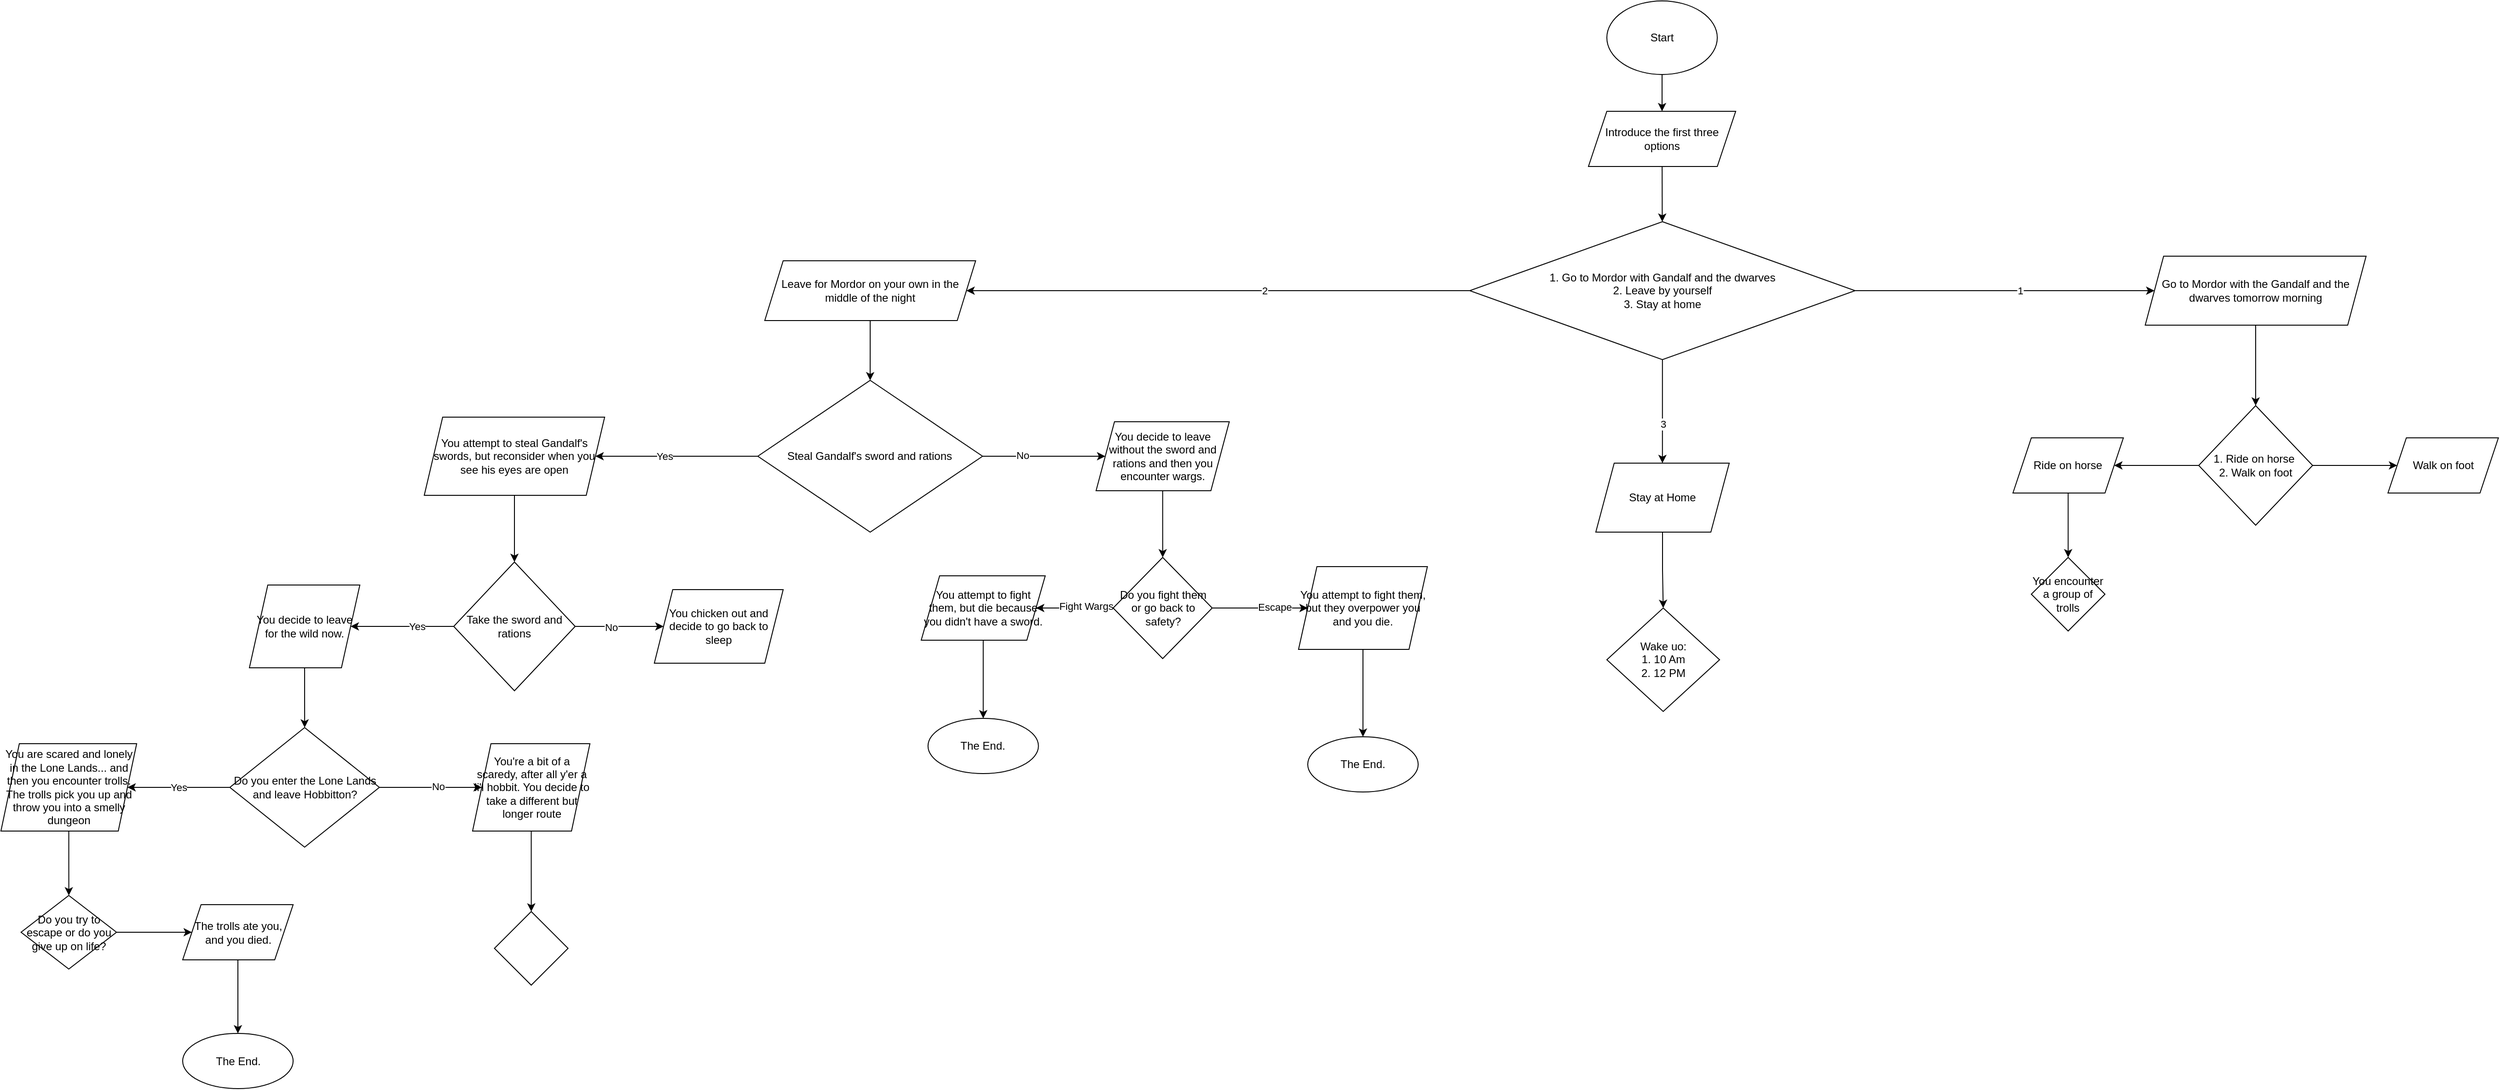 <mxfile version="20.4.1" type="github">
  <diagram id="ykSedt-QM4OsxcuQvwfg" name="Page-1">
    <mxGraphModel dx="3122" dy="762" grid="1" gridSize="10" guides="1" tooltips="1" connect="1" arrows="1" fold="1" page="1" pageScale="1" pageWidth="850" pageHeight="1100" math="0" shadow="0">
      <root>
        <mxCell id="0" />
        <mxCell id="1" parent="0" />
        <mxCell id="VNunNrLz-rnGxFZPBOeD-2" value="Start" style="ellipse;whiteSpace=wrap;html=1;" parent="1" vertex="1">
          <mxGeometry x="365" y="30" width="120" height="80" as="geometry" />
        </mxCell>
        <mxCell id="VNunNrLz-rnGxFZPBOeD-4" value="Introduce the first three options" style="shape=parallelogram;perimeter=parallelogramPerimeter;whiteSpace=wrap;html=1;fixedSize=1;" parent="1" vertex="1">
          <mxGeometry x="345" y="150" width="160" height="60" as="geometry" />
        </mxCell>
        <mxCell id="VNunNrLz-rnGxFZPBOeD-12" value="" style="endArrow=classic;html=1;rounded=0;" parent="1" source="VNunNrLz-rnGxFZPBOeD-4" target="VNunNrLz-rnGxFZPBOeD-13" edge="1">
          <mxGeometry width="50" height="50" relative="1" as="geometry">
            <mxPoint x="400" y="410" as="sourcePoint" />
            <mxPoint x="430" y="290" as="targetPoint" />
          </mxGeometry>
        </mxCell>
        <mxCell id="VNunNrLz-rnGxFZPBOeD-17" value="" style="edgeStyle=orthogonalEdgeStyle;rounded=0;orthogonalLoop=1;jettySize=auto;html=1;" parent="1" source="VNunNrLz-rnGxFZPBOeD-13" target="VNunNrLz-rnGxFZPBOeD-16" edge="1">
          <mxGeometry relative="1" as="geometry" />
        </mxCell>
        <mxCell id="VNunNrLz-rnGxFZPBOeD-25" value="1" style="edgeLabel;html=1;align=center;verticalAlign=middle;resizable=0;points=[];" parent="VNunNrLz-rnGxFZPBOeD-17" vertex="1" connectable="0">
          <mxGeometry x="0.099" relative="1" as="geometry">
            <mxPoint as="offset" />
          </mxGeometry>
        </mxCell>
        <mxCell id="VNunNrLz-rnGxFZPBOeD-21" value="" style="edgeStyle=orthogonalEdgeStyle;rounded=0;orthogonalLoop=1;jettySize=auto;html=1;" parent="1" source="VNunNrLz-rnGxFZPBOeD-13" target="VNunNrLz-rnGxFZPBOeD-20" edge="1">
          <mxGeometry relative="1" as="geometry" />
        </mxCell>
        <mxCell id="VNunNrLz-rnGxFZPBOeD-24" value="2" style="edgeLabel;html=1;align=center;verticalAlign=middle;resizable=0;points=[];" parent="VNunNrLz-rnGxFZPBOeD-21" vertex="1" connectable="0">
          <mxGeometry x="-0.182" relative="1" as="geometry">
            <mxPoint as="offset" />
          </mxGeometry>
        </mxCell>
        <mxCell id="VNunNrLz-rnGxFZPBOeD-27" value="" style="edgeStyle=orthogonalEdgeStyle;rounded=0;orthogonalLoop=1;jettySize=auto;html=1;" parent="1" source="VNunNrLz-rnGxFZPBOeD-13" target="VNunNrLz-rnGxFZPBOeD-26" edge="1">
          <mxGeometry relative="1" as="geometry">
            <Array as="points">
              <mxPoint x="425" y="480" />
              <mxPoint x="425" y="480" />
            </Array>
          </mxGeometry>
        </mxCell>
        <mxCell id="VNunNrLz-rnGxFZPBOeD-28" value="3" style="edgeLabel;html=1;align=center;verticalAlign=middle;resizable=0;points=[];" parent="VNunNrLz-rnGxFZPBOeD-27" vertex="1" connectable="0">
          <mxGeometry x="0.237" relative="1" as="geometry">
            <mxPoint as="offset" />
          </mxGeometry>
        </mxCell>
        <mxCell id="VNunNrLz-rnGxFZPBOeD-13" value="1. Go to Mordor with Gandalf and the dwarves&lt;br&gt;2. Leave by yourself&lt;br&gt;3. Stay at home" style="rhombus;whiteSpace=wrap;html=1;align=center;" parent="1" vertex="1">
          <mxGeometry x="216" y="270" width="418.75" height="150" as="geometry" />
        </mxCell>
        <mxCell id="VNunNrLz-rnGxFZPBOeD-14" value="" style="endArrow=classic;html=1;rounded=0;exitX=0.5;exitY=1;exitDx=0;exitDy=0;entryX=0.5;entryY=0;entryDx=0;entryDy=0;" parent="1" source="VNunNrLz-rnGxFZPBOeD-2" target="VNunNrLz-rnGxFZPBOeD-4" edge="1">
          <mxGeometry width="50" height="50" relative="1" as="geometry">
            <mxPoint x="400" y="400" as="sourcePoint" />
            <mxPoint x="450" y="350" as="targetPoint" />
          </mxGeometry>
        </mxCell>
        <mxCell id="VNunNrLz-rnGxFZPBOeD-19" value="" style="edgeStyle=orthogonalEdgeStyle;rounded=0;orthogonalLoop=1;jettySize=auto;html=1;" parent="1" source="VNunNrLz-rnGxFZPBOeD-16" target="VNunNrLz-rnGxFZPBOeD-18" edge="1">
          <mxGeometry relative="1" as="geometry" />
        </mxCell>
        <mxCell id="VNunNrLz-rnGxFZPBOeD-16" value="Go to Mordor with the Gandalf and the dwarves tomorrow morning" style="shape=parallelogram;perimeter=parallelogramPerimeter;whiteSpace=wrap;html=1;fixedSize=1;" parent="1" vertex="1">
          <mxGeometry x="950" y="307.5" width="240" height="75" as="geometry" />
        </mxCell>
        <mxCell id="VNunNrLz-rnGxFZPBOeD-36" value="" style="edgeStyle=orthogonalEdgeStyle;rounded=0;orthogonalLoop=1;jettySize=auto;html=1;" parent="1" source="VNunNrLz-rnGxFZPBOeD-18" target="VNunNrLz-rnGxFZPBOeD-35" edge="1">
          <mxGeometry relative="1" as="geometry" />
        </mxCell>
        <mxCell id="VNunNrLz-rnGxFZPBOeD-38" value="" style="edgeStyle=orthogonalEdgeStyle;rounded=0;orthogonalLoop=1;jettySize=auto;html=1;" parent="1" source="VNunNrLz-rnGxFZPBOeD-18" target="VNunNrLz-rnGxFZPBOeD-37" edge="1">
          <mxGeometry relative="1" as="geometry" />
        </mxCell>
        <mxCell id="VNunNrLz-rnGxFZPBOeD-18" value="1. Ride on horse&amp;nbsp;&lt;br&gt;2. Walk on foot" style="rhombus;whiteSpace=wrap;html=1;" parent="1" vertex="1">
          <mxGeometry x="1008.13" y="470" width="123.75" height="130" as="geometry" />
        </mxCell>
        <mxCell id="VNunNrLz-rnGxFZPBOeD-23" value="" style="edgeStyle=orthogonalEdgeStyle;rounded=0;orthogonalLoop=1;jettySize=auto;html=1;" parent="1" source="VNunNrLz-rnGxFZPBOeD-20" target="VNunNrLz-rnGxFZPBOeD-22" edge="1">
          <mxGeometry relative="1" as="geometry" />
        </mxCell>
        <mxCell id="VNunNrLz-rnGxFZPBOeD-20" value="Leave for Mordor on your own in the middle of the night" style="shape=parallelogram;perimeter=parallelogramPerimeter;whiteSpace=wrap;html=1;fixedSize=1;" parent="1" vertex="1">
          <mxGeometry x="-550" y="312.5" width="229.12" height="65" as="geometry" />
        </mxCell>
        <mxCell id="VNunNrLz-rnGxFZPBOeD-30" value="" style="edgeStyle=orthogonalEdgeStyle;rounded=0;orthogonalLoop=1;jettySize=auto;html=1;" parent="1" source="VNunNrLz-rnGxFZPBOeD-22" target="VNunNrLz-rnGxFZPBOeD-29" edge="1">
          <mxGeometry relative="1" as="geometry" />
        </mxCell>
        <mxCell id="VNunNrLz-rnGxFZPBOeD-44" value="No" style="edgeLabel;html=1;align=center;verticalAlign=middle;resizable=0;points=[];" parent="VNunNrLz-rnGxFZPBOeD-30" vertex="1" connectable="0">
          <mxGeometry x="-0.349" y="1" relative="1" as="geometry">
            <mxPoint as="offset" />
          </mxGeometry>
        </mxCell>
        <mxCell id="VNunNrLz-rnGxFZPBOeD-32" value="" style="edgeStyle=orthogonalEdgeStyle;rounded=0;orthogonalLoop=1;jettySize=auto;html=1;" parent="1" source="VNunNrLz-rnGxFZPBOeD-22" target="VNunNrLz-rnGxFZPBOeD-31" edge="1">
          <mxGeometry relative="1" as="geometry" />
        </mxCell>
        <mxCell id="VNunNrLz-rnGxFZPBOeD-43" value="Yes" style="edgeLabel;html=1;align=center;verticalAlign=middle;resizable=0;points=[];" parent="VNunNrLz-rnGxFZPBOeD-32" vertex="1" connectable="0">
          <mxGeometry x="0.158" relative="1" as="geometry">
            <mxPoint as="offset" />
          </mxGeometry>
        </mxCell>
        <mxCell id="VNunNrLz-rnGxFZPBOeD-22" value="Steal Gandalf&#39;s sword and rations" style="rhombus;whiteSpace=wrap;html=1;" parent="1" vertex="1">
          <mxGeometry x="-557.56" y="442.5" width="244.24" height="165" as="geometry" />
        </mxCell>
        <mxCell id="VNunNrLz-rnGxFZPBOeD-42" value="" style="edgeStyle=orthogonalEdgeStyle;rounded=0;orthogonalLoop=1;jettySize=auto;html=1;" parent="1" source="VNunNrLz-rnGxFZPBOeD-26" target="VNunNrLz-rnGxFZPBOeD-41" edge="1">
          <mxGeometry relative="1" as="geometry" />
        </mxCell>
        <mxCell id="VNunNrLz-rnGxFZPBOeD-26" value="Stay at Home" style="shape=parallelogram;perimeter=parallelogramPerimeter;whiteSpace=wrap;html=1;fixedSize=1;" parent="1" vertex="1">
          <mxGeometry x="353" y="532.5" width="145" height="75" as="geometry" />
        </mxCell>
        <mxCell id="E2X-YpxnPieoCKrqT_GS-15" value="" style="edgeStyle=orthogonalEdgeStyle;rounded=0;orthogonalLoop=1;jettySize=auto;html=1;" parent="1" source="VNunNrLz-rnGxFZPBOeD-29" target="E2X-YpxnPieoCKrqT_GS-14" edge="1">
          <mxGeometry relative="1" as="geometry" />
        </mxCell>
        <mxCell id="VNunNrLz-rnGxFZPBOeD-29" value="You decide to leave without the sword and rations and then you encounter wargs." style="shape=parallelogram;perimeter=parallelogramPerimeter;whiteSpace=wrap;html=1;fixedSize=1;" parent="1" vertex="1">
          <mxGeometry x="-190" y="487.5" width="144.74" height="75" as="geometry" />
        </mxCell>
        <mxCell id="VNunNrLz-rnGxFZPBOeD-34" value="" style="edgeStyle=orthogonalEdgeStyle;rounded=0;orthogonalLoop=1;jettySize=auto;html=1;" parent="1" source="VNunNrLz-rnGxFZPBOeD-31" target="VNunNrLz-rnGxFZPBOeD-33" edge="1">
          <mxGeometry relative="1" as="geometry" />
        </mxCell>
        <mxCell id="VNunNrLz-rnGxFZPBOeD-31" value="You attempt to steal Gandalf&#39;s swords, but reconsider when you see his eyes are open" style="shape=parallelogram;perimeter=parallelogramPerimeter;whiteSpace=wrap;html=1;fixedSize=1;" parent="1" vertex="1">
          <mxGeometry x="-920" y="482.5" width="196" height="85" as="geometry" />
        </mxCell>
        <mxCell id="VNunNrLz-rnGxFZPBOeD-48" value="" style="edgeStyle=orthogonalEdgeStyle;rounded=0;orthogonalLoop=1;jettySize=auto;html=1;" parent="1" source="VNunNrLz-rnGxFZPBOeD-33" target="VNunNrLz-rnGxFZPBOeD-47" edge="1">
          <mxGeometry relative="1" as="geometry" />
        </mxCell>
        <mxCell id="VNunNrLz-rnGxFZPBOeD-52" value="No" style="edgeLabel;html=1;align=center;verticalAlign=middle;resizable=0;points=[];" parent="VNunNrLz-rnGxFZPBOeD-48" vertex="1" connectable="0">
          <mxGeometry x="-0.202" y="-1" relative="1" as="geometry">
            <mxPoint as="offset" />
          </mxGeometry>
        </mxCell>
        <mxCell id="VNunNrLz-rnGxFZPBOeD-50" value="" style="edgeStyle=orthogonalEdgeStyle;rounded=0;orthogonalLoop=1;jettySize=auto;html=1;" parent="1" source="VNunNrLz-rnGxFZPBOeD-33" target="VNunNrLz-rnGxFZPBOeD-49" edge="1">
          <mxGeometry relative="1" as="geometry" />
        </mxCell>
        <mxCell id="VNunNrLz-rnGxFZPBOeD-51" value="Yes" style="edgeLabel;html=1;align=center;verticalAlign=middle;resizable=0;points=[];" parent="VNunNrLz-rnGxFZPBOeD-50" vertex="1" connectable="0">
          <mxGeometry x="-0.277" relative="1" as="geometry">
            <mxPoint as="offset" />
          </mxGeometry>
        </mxCell>
        <mxCell id="VNunNrLz-rnGxFZPBOeD-33" value="Take the sword and rations" style="rhombus;whiteSpace=wrap;html=1;" parent="1" vertex="1">
          <mxGeometry x="-888" y="640" width="132" height="140" as="geometry" />
        </mxCell>
        <mxCell id="VNunNrLz-rnGxFZPBOeD-40" value="" style="edgeStyle=orthogonalEdgeStyle;rounded=0;orthogonalLoop=1;jettySize=auto;html=1;" parent="1" source="VNunNrLz-rnGxFZPBOeD-35" target="VNunNrLz-rnGxFZPBOeD-39" edge="1">
          <mxGeometry relative="1" as="geometry" />
        </mxCell>
        <mxCell id="VNunNrLz-rnGxFZPBOeD-35" value="Ride on horse" style="shape=parallelogram;perimeter=parallelogramPerimeter;whiteSpace=wrap;html=1;fixedSize=1;" parent="1" vertex="1">
          <mxGeometry x="806.255" y="505" width="120" height="60" as="geometry" />
        </mxCell>
        <mxCell id="VNunNrLz-rnGxFZPBOeD-37" value="Walk on foot" style="shape=parallelogram;perimeter=parallelogramPerimeter;whiteSpace=wrap;html=1;fixedSize=1;" parent="1" vertex="1">
          <mxGeometry x="1213.755" y="505" width="120" height="60" as="geometry" />
        </mxCell>
        <mxCell id="VNunNrLz-rnGxFZPBOeD-39" value="You encounter a group of trolls" style="rhombus;whiteSpace=wrap;html=1;" parent="1" vertex="1">
          <mxGeometry x="826.255" y="635" width="80" height="80" as="geometry" />
        </mxCell>
        <mxCell id="VNunNrLz-rnGxFZPBOeD-41" value="Wake uo:&lt;br&gt;1. 10 Am&lt;br&gt;2. 12 PM" style="rhombus;whiteSpace=wrap;html=1;" parent="1" vertex="1">
          <mxGeometry x="365" y="690" width="122.5" height="112.5" as="geometry" />
        </mxCell>
        <mxCell id="VNunNrLz-rnGxFZPBOeD-47" value="You chicken out and decide to go back to sleep" style="shape=parallelogram;perimeter=parallelogramPerimeter;whiteSpace=wrap;html=1;fixedSize=1;" parent="1" vertex="1">
          <mxGeometry x="-670" y="670" width="140" height="80" as="geometry" />
        </mxCell>
        <mxCell id="VNunNrLz-rnGxFZPBOeD-54" value="" style="edgeStyle=orthogonalEdgeStyle;rounded=0;orthogonalLoop=1;jettySize=auto;html=1;" parent="1" source="VNunNrLz-rnGxFZPBOeD-49" target="VNunNrLz-rnGxFZPBOeD-53" edge="1">
          <mxGeometry relative="1" as="geometry" />
        </mxCell>
        <mxCell id="VNunNrLz-rnGxFZPBOeD-49" value="You decide to leave for the wild now." style="shape=parallelogram;perimeter=parallelogramPerimeter;whiteSpace=wrap;html=1;fixedSize=1;" parent="1" vertex="1">
          <mxGeometry x="-1110" y="665" width="120" height="90" as="geometry" />
        </mxCell>
        <mxCell id="E2X-YpxnPieoCKrqT_GS-2" value="Yes" style="edgeStyle=orthogonalEdgeStyle;rounded=0;orthogonalLoop=1;jettySize=auto;html=1;" parent="1" source="VNunNrLz-rnGxFZPBOeD-53" target="E2X-YpxnPieoCKrqT_GS-1" edge="1">
          <mxGeometry relative="1" as="geometry" />
        </mxCell>
        <mxCell id="E2X-YpxnPieoCKrqT_GS-6" value="" style="edgeStyle=orthogonalEdgeStyle;rounded=0;orthogonalLoop=1;jettySize=auto;html=1;" parent="1" source="VNunNrLz-rnGxFZPBOeD-53" target="E2X-YpxnPieoCKrqT_GS-5" edge="1">
          <mxGeometry relative="1" as="geometry" />
        </mxCell>
        <mxCell id="E2X-YpxnPieoCKrqT_GS-7" value="No" style="edgeLabel;html=1;align=center;verticalAlign=middle;resizable=0;points=[];" parent="E2X-YpxnPieoCKrqT_GS-6" vertex="1" connectable="0">
          <mxGeometry x="0.144" y="1" relative="1" as="geometry">
            <mxPoint as="offset" />
          </mxGeometry>
        </mxCell>
        <mxCell id="VNunNrLz-rnGxFZPBOeD-53" value="Do you enter the Lone Lands and leave Hobbitton?" style="rhombus;whiteSpace=wrap;html=1;" parent="1" vertex="1">
          <mxGeometry x="-1131.25" y="820" width="162.5" height="130" as="geometry" />
        </mxCell>
        <mxCell id="E2X-YpxnPieoCKrqT_GS-9" value="" style="edgeStyle=orthogonalEdgeStyle;rounded=0;orthogonalLoop=1;jettySize=auto;html=1;" parent="1" source="E2X-YpxnPieoCKrqT_GS-1" target="E2X-YpxnPieoCKrqT_GS-8" edge="1">
          <mxGeometry relative="1" as="geometry" />
        </mxCell>
        <mxCell id="E2X-YpxnPieoCKrqT_GS-1" value="You are scared and lonely in the Lone Lands... and then you encounter trolls. The trolls pick you up and throw you into a smelly dungeon" style="shape=parallelogram;perimeter=parallelogramPerimeter;whiteSpace=wrap;html=1;fixedSize=1;" parent="1" vertex="1">
          <mxGeometry x="-1380" y="837.5" width="147.5" height="95" as="geometry" />
        </mxCell>
        <mxCell id="Mml3yy2sV2fEN9hdOUN2-2" value="" style="edgeStyle=orthogonalEdgeStyle;rounded=0;orthogonalLoop=1;jettySize=auto;html=1;" edge="1" parent="1" source="E2X-YpxnPieoCKrqT_GS-5" target="Mml3yy2sV2fEN9hdOUN2-1">
          <mxGeometry relative="1" as="geometry" />
        </mxCell>
        <mxCell id="E2X-YpxnPieoCKrqT_GS-5" value="You&#39;re a bit of a scaredy, after all y&#39;er a li&#39;l hobbit. You decide to take a different but longer route" style="shape=parallelogram;perimeter=parallelogramPerimeter;whiteSpace=wrap;html=1;fixedSize=1;" parent="1" vertex="1">
          <mxGeometry x="-867.5" y="837.5" width="127.5" height="95" as="geometry" />
        </mxCell>
        <mxCell id="E2X-YpxnPieoCKrqT_GS-11" value="" style="edgeStyle=orthogonalEdgeStyle;rounded=0;orthogonalLoop=1;jettySize=auto;html=1;" parent="1" source="E2X-YpxnPieoCKrqT_GS-8" target="E2X-YpxnPieoCKrqT_GS-10" edge="1">
          <mxGeometry relative="1" as="geometry" />
        </mxCell>
        <mxCell id="E2X-YpxnPieoCKrqT_GS-8" value="Do you try to escape or do you give up on life?" style="rhombus;whiteSpace=wrap;html=1;" parent="1" vertex="1">
          <mxGeometry x="-1358.12" y="1002.5" width="103.75" height="80" as="geometry" />
        </mxCell>
        <mxCell id="E2X-YpxnPieoCKrqT_GS-13" value="" style="edgeStyle=orthogonalEdgeStyle;rounded=0;orthogonalLoop=1;jettySize=auto;html=1;" parent="1" source="E2X-YpxnPieoCKrqT_GS-10" target="E2X-YpxnPieoCKrqT_GS-12" edge="1">
          <mxGeometry relative="1" as="geometry" />
        </mxCell>
        <mxCell id="E2X-YpxnPieoCKrqT_GS-10" value="The trolls ate you, and you died." style="shape=parallelogram;perimeter=parallelogramPerimeter;whiteSpace=wrap;html=1;fixedSize=1;" parent="1" vertex="1">
          <mxGeometry x="-1182.495" y="1012.5" width="120" height="60" as="geometry" />
        </mxCell>
        <mxCell id="E2X-YpxnPieoCKrqT_GS-12" value="The End." style="ellipse;whiteSpace=wrap;html=1;" parent="1" vertex="1">
          <mxGeometry x="-1182.495" y="1152.5" width="120" height="60" as="geometry" />
        </mxCell>
        <mxCell id="E2X-YpxnPieoCKrqT_GS-17" value="" style="edgeStyle=orthogonalEdgeStyle;rounded=0;orthogonalLoop=1;jettySize=auto;html=1;" parent="1" source="E2X-YpxnPieoCKrqT_GS-14" target="E2X-YpxnPieoCKrqT_GS-16" edge="1">
          <mxGeometry relative="1" as="geometry" />
        </mxCell>
        <mxCell id="E2X-YpxnPieoCKrqT_GS-22" value="Fight Wargs" style="edgeLabel;html=1;align=center;verticalAlign=middle;resizable=0;points=[];" parent="E2X-YpxnPieoCKrqT_GS-17" vertex="1" connectable="0">
          <mxGeometry x="-0.29" y="-2" relative="1" as="geometry">
            <mxPoint as="offset" />
          </mxGeometry>
        </mxCell>
        <mxCell id="E2X-YpxnPieoCKrqT_GS-21" value="" style="edgeStyle=orthogonalEdgeStyle;rounded=0;orthogonalLoop=1;jettySize=auto;html=1;" parent="1" source="E2X-YpxnPieoCKrqT_GS-14" target="E2X-YpxnPieoCKrqT_GS-20" edge="1">
          <mxGeometry relative="1" as="geometry" />
        </mxCell>
        <mxCell id="E2X-YpxnPieoCKrqT_GS-23" value="Escape" style="edgeLabel;html=1;align=center;verticalAlign=middle;resizable=0;points=[];" parent="E2X-YpxnPieoCKrqT_GS-21" vertex="1" connectable="0">
          <mxGeometry x="0.314" y="1" relative="1" as="geometry">
            <mxPoint as="offset" />
          </mxGeometry>
        </mxCell>
        <mxCell id="E2X-YpxnPieoCKrqT_GS-14" value="Do you fight them or go back to safety?" style="rhombus;whiteSpace=wrap;html=1;" parent="1" vertex="1">
          <mxGeometry x="-171.44" y="635" width="107.63" height="110" as="geometry" />
        </mxCell>
        <mxCell id="E2X-YpxnPieoCKrqT_GS-19" value="" style="edgeStyle=orthogonalEdgeStyle;rounded=0;orthogonalLoop=1;jettySize=auto;html=1;" parent="1" source="E2X-YpxnPieoCKrqT_GS-16" target="E2X-YpxnPieoCKrqT_GS-18" edge="1">
          <mxGeometry relative="1" as="geometry" />
        </mxCell>
        <mxCell id="E2X-YpxnPieoCKrqT_GS-16" value="You attempt to fight them, but die because you didn&#39;t have a sword." style="shape=parallelogram;perimeter=parallelogramPerimeter;whiteSpace=wrap;html=1;fixedSize=1;" parent="1" vertex="1">
          <mxGeometry x="-380" y="655" width="134.75" height="70" as="geometry" />
        </mxCell>
        <mxCell id="E2X-YpxnPieoCKrqT_GS-18" value="The End." style="ellipse;whiteSpace=wrap;html=1;" parent="1" vertex="1">
          <mxGeometry x="-372.625" y="810" width="120" height="60" as="geometry" />
        </mxCell>
        <mxCell id="E2X-YpxnPieoCKrqT_GS-25" value="" style="edgeStyle=orthogonalEdgeStyle;rounded=0;orthogonalLoop=1;jettySize=auto;html=1;" parent="1" source="E2X-YpxnPieoCKrqT_GS-20" target="E2X-YpxnPieoCKrqT_GS-24" edge="1">
          <mxGeometry relative="1" as="geometry" />
        </mxCell>
        <mxCell id="E2X-YpxnPieoCKrqT_GS-20" value="You attempt to fight them, but they overpower you and you die." style="shape=parallelogram;perimeter=parallelogramPerimeter;whiteSpace=wrap;html=1;fixedSize=1;" parent="1" vertex="1">
          <mxGeometry x="29.99" y="645" width="140.01" height="90" as="geometry" />
        </mxCell>
        <mxCell id="E2X-YpxnPieoCKrqT_GS-24" value="The End." style="ellipse;whiteSpace=wrap;html=1;" parent="1" vertex="1">
          <mxGeometry x="39.995" y="830" width="120" height="60" as="geometry" />
        </mxCell>
        <mxCell id="Mml3yy2sV2fEN9hdOUN2-1" value="" style="rhombus;whiteSpace=wrap;html=1;" vertex="1" parent="1">
          <mxGeometry x="-843.75" y="1020" width="80" height="80" as="geometry" />
        </mxCell>
      </root>
    </mxGraphModel>
  </diagram>
</mxfile>
